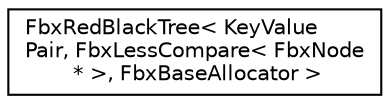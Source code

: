 digraph "クラス階層図"
{
  edge [fontname="Helvetica",fontsize="10",labelfontname="Helvetica",labelfontsize="10"];
  node [fontname="Helvetica",fontsize="10",shape=record];
  rankdir="LR";
  Node0 [label="FbxRedBlackTree\< KeyValue\lPair, FbxLessCompare\< FbxNode\l * \>, FbxBaseAllocator \>",height=0.2,width=0.4,color="black", fillcolor="white", style="filled",URL="$class_fbx_red_black_tree.html"];
}
